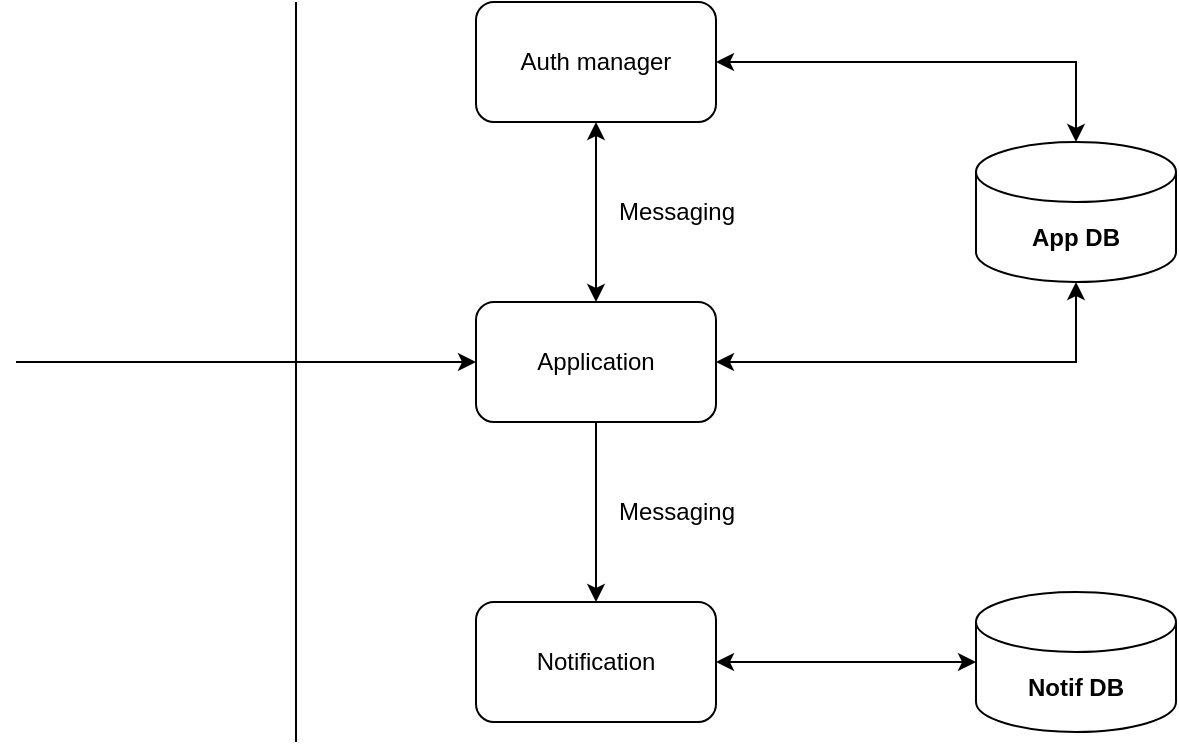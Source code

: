 <mxfile version="20.0.4" type="device"><diagram id="4rgHS8ZpqYzJFt27Smdn" name="Page-1"><mxGraphModel dx="1550" dy="839" grid="1" gridSize="10" guides="1" tooltips="1" connect="1" arrows="1" fold="1" page="1" pageScale="1" pageWidth="827" pageHeight="1169" math="0" shadow="0"><root><mxCell id="0"/><mxCell id="1" parent="0"/><mxCell id="_Iru4tf0qf5etUFYlOxm-1" value="App DB&lt;br&gt;" style="shape=cylinder3;whiteSpace=wrap;html=1;boundedLbl=1;backgroundOutline=1;size=15;fontStyle=1" vertex="1" parent="1"><mxGeometry x="530" y="270" width="100" height="70" as="geometry"/></mxCell><mxCell id="_Iru4tf0qf5etUFYlOxm-3" value="Notif&amp;nbsp;DB" style="shape=cylinder3;whiteSpace=wrap;html=1;boundedLbl=1;backgroundOutline=1;size=15;fontStyle=1" vertex="1" parent="1"><mxGeometry x="530" y="495" width="100" height="70" as="geometry"/></mxCell><mxCell id="_Iru4tf0qf5etUFYlOxm-4" value="Notification" style="rounded=1;whiteSpace=wrap;html=1;" vertex="1" parent="1"><mxGeometry x="280" y="500" width="120" height="60" as="geometry"/></mxCell><mxCell id="_Iru4tf0qf5etUFYlOxm-5" value="Application" style="rounded=1;whiteSpace=wrap;html=1;" vertex="1" parent="1"><mxGeometry x="280" y="350" width="120" height="60" as="geometry"/></mxCell><mxCell id="_Iru4tf0qf5etUFYlOxm-6" value="Auth manager" style="rounded=1;whiteSpace=wrap;html=1;" vertex="1" parent="1"><mxGeometry x="280" y="200" width="120" height="60" as="geometry"/></mxCell><mxCell id="_Iru4tf0qf5etUFYlOxm-7" value="" style="endArrow=none;html=1;rounded=0;" edge="1" parent="1"><mxGeometry width="50" height="50" relative="1" as="geometry"><mxPoint x="190" y="570" as="sourcePoint"/><mxPoint x="190" y="200" as="targetPoint"/></mxGeometry></mxCell><mxCell id="_Iru4tf0qf5etUFYlOxm-8" value="" style="endArrow=classic;html=1;rounded=0;entryX=0;entryY=0.5;entryDx=0;entryDy=0;" edge="1" parent="1" target="_Iru4tf0qf5etUFYlOxm-5"><mxGeometry width="50" height="50" relative="1" as="geometry"><mxPoint x="50" y="380" as="sourcePoint"/><mxPoint x="100" y="330" as="targetPoint"/></mxGeometry></mxCell><mxCell id="_Iru4tf0qf5etUFYlOxm-10" value="" style="endArrow=classic;startArrow=classic;html=1;rounded=0;exitX=0.5;exitY=0;exitDx=0;exitDy=0;entryX=0.5;entryY=1;entryDx=0;entryDy=0;" edge="1" parent="1" source="_Iru4tf0qf5etUFYlOxm-5" target="_Iru4tf0qf5etUFYlOxm-6"><mxGeometry width="50" height="50" relative="1" as="geometry"><mxPoint x="390" y="450" as="sourcePoint"/><mxPoint x="440" y="400" as="targetPoint"/></mxGeometry></mxCell><mxCell id="_Iru4tf0qf5etUFYlOxm-11" value="" style="endArrow=classic;html=1;rounded=0;exitX=0.5;exitY=1;exitDx=0;exitDy=0;entryX=0.5;entryY=0;entryDx=0;entryDy=0;" edge="1" parent="1" source="_Iru4tf0qf5etUFYlOxm-5" target="_Iru4tf0qf5etUFYlOxm-4"><mxGeometry width="50" height="50" relative="1" as="geometry"><mxPoint x="390" y="450" as="sourcePoint"/><mxPoint x="440" y="400" as="targetPoint"/></mxGeometry></mxCell><mxCell id="_Iru4tf0qf5etUFYlOxm-14" value="" style="endArrow=classic;startArrow=classic;html=1;rounded=0;exitX=1;exitY=0.5;exitDx=0;exitDy=0;entryX=0;entryY=0.5;entryDx=0;entryDy=0;entryPerimeter=0;" edge="1" parent="1" source="_Iru4tf0qf5etUFYlOxm-4" target="_Iru4tf0qf5etUFYlOxm-3"><mxGeometry width="50" height="50" relative="1" as="geometry"><mxPoint x="390" y="450" as="sourcePoint"/><mxPoint x="440" y="400" as="targetPoint"/></mxGeometry></mxCell><mxCell id="_Iru4tf0qf5etUFYlOxm-15" value="" style="endArrow=classic;startArrow=classic;html=1;rounded=0;entryX=0.5;entryY=0;entryDx=0;entryDy=0;entryPerimeter=0;exitX=1;exitY=0.5;exitDx=0;exitDy=0;" edge="1" parent="1" source="_Iru4tf0qf5etUFYlOxm-6" target="_Iru4tf0qf5etUFYlOxm-1"><mxGeometry width="50" height="50" relative="1" as="geometry"><mxPoint x="390" y="450" as="sourcePoint"/><mxPoint x="440" y="400" as="targetPoint"/><Array as="points"><mxPoint x="580" y="230"/></Array></mxGeometry></mxCell><mxCell id="_Iru4tf0qf5etUFYlOxm-16" value="" style="endArrow=classic;startArrow=classic;html=1;rounded=0;exitX=1;exitY=0.5;exitDx=0;exitDy=0;entryX=0.5;entryY=1;entryDx=0;entryDy=0;entryPerimeter=0;" edge="1" parent="1" source="_Iru4tf0qf5etUFYlOxm-5" target="_Iru4tf0qf5etUFYlOxm-1"><mxGeometry width="50" height="50" relative="1" as="geometry"><mxPoint x="390" y="450" as="sourcePoint"/><mxPoint x="440" y="400" as="targetPoint"/><Array as="points"><mxPoint x="580" y="380"/></Array></mxGeometry></mxCell><mxCell id="_Iru4tf0qf5etUFYlOxm-23" value="Messaging" style="text;html=1;align=center;verticalAlign=middle;resizable=0;points=[];autosize=1;strokeColor=none;fillColor=none;" vertex="1" parent="1"><mxGeometry x="340" y="290" width="80" height="30" as="geometry"/></mxCell><mxCell id="_Iru4tf0qf5etUFYlOxm-24" value="Messaging" style="text;html=1;align=center;verticalAlign=middle;resizable=0;points=[];autosize=1;strokeColor=none;fillColor=none;" vertex="1" parent="1"><mxGeometry x="340" y="440" width="80" height="30" as="geometry"/></mxCell></root></mxGraphModel></diagram></mxfile>